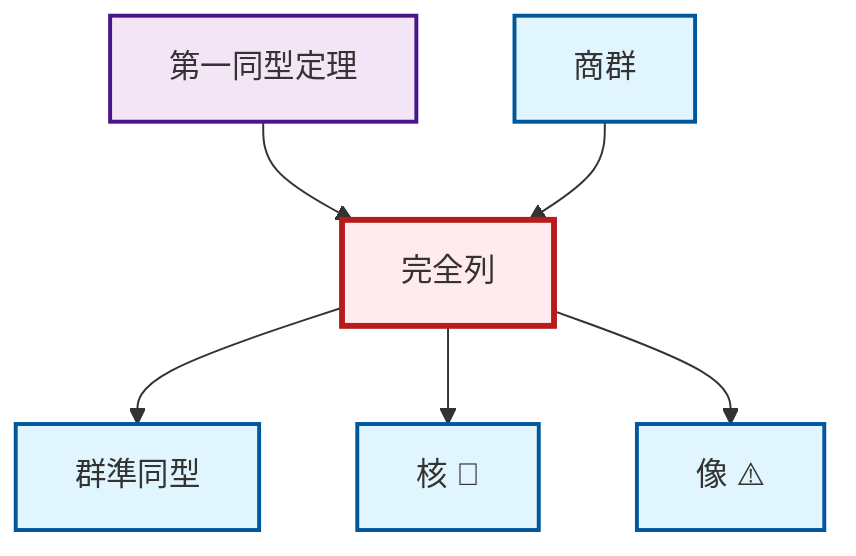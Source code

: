graph TD
    classDef definition fill:#e1f5fe,stroke:#01579b,stroke-width:2px
    classDef theorem fill:#f3e5f5,stroke:#4a148c,stroke-width:2px
    classDef axiom fill:#fff3e0,stroke:#e65100,stroke-width:2px
    classDef example fill:#e8f5e9,stroke:#1b5e20,stroke-width:2px
    classDef current fill:#ffebee,stroke:#b71c1c,stroke-width:3px
    def-quotient-group["商群"]:::definition
    thm-first-isomorphism["第一同型定理"]:::theorem
    def-exact-sequence["完全列"]:::definition
    def-image["像 ⚠️"]:::definition
    def-homomorphism["群準同型"]:::definition
    def-kernel["核 📝"]:::definition
    def-exact-sequence --> def-homomorphism
    thm-first-isomorphism --> def-exact-sequence
    def-exact-sequence --> def-kernel
    def-exact-sequence --> def-image
    def-quotient-group --> def-exact-sequence
    class def-exact-sequence current